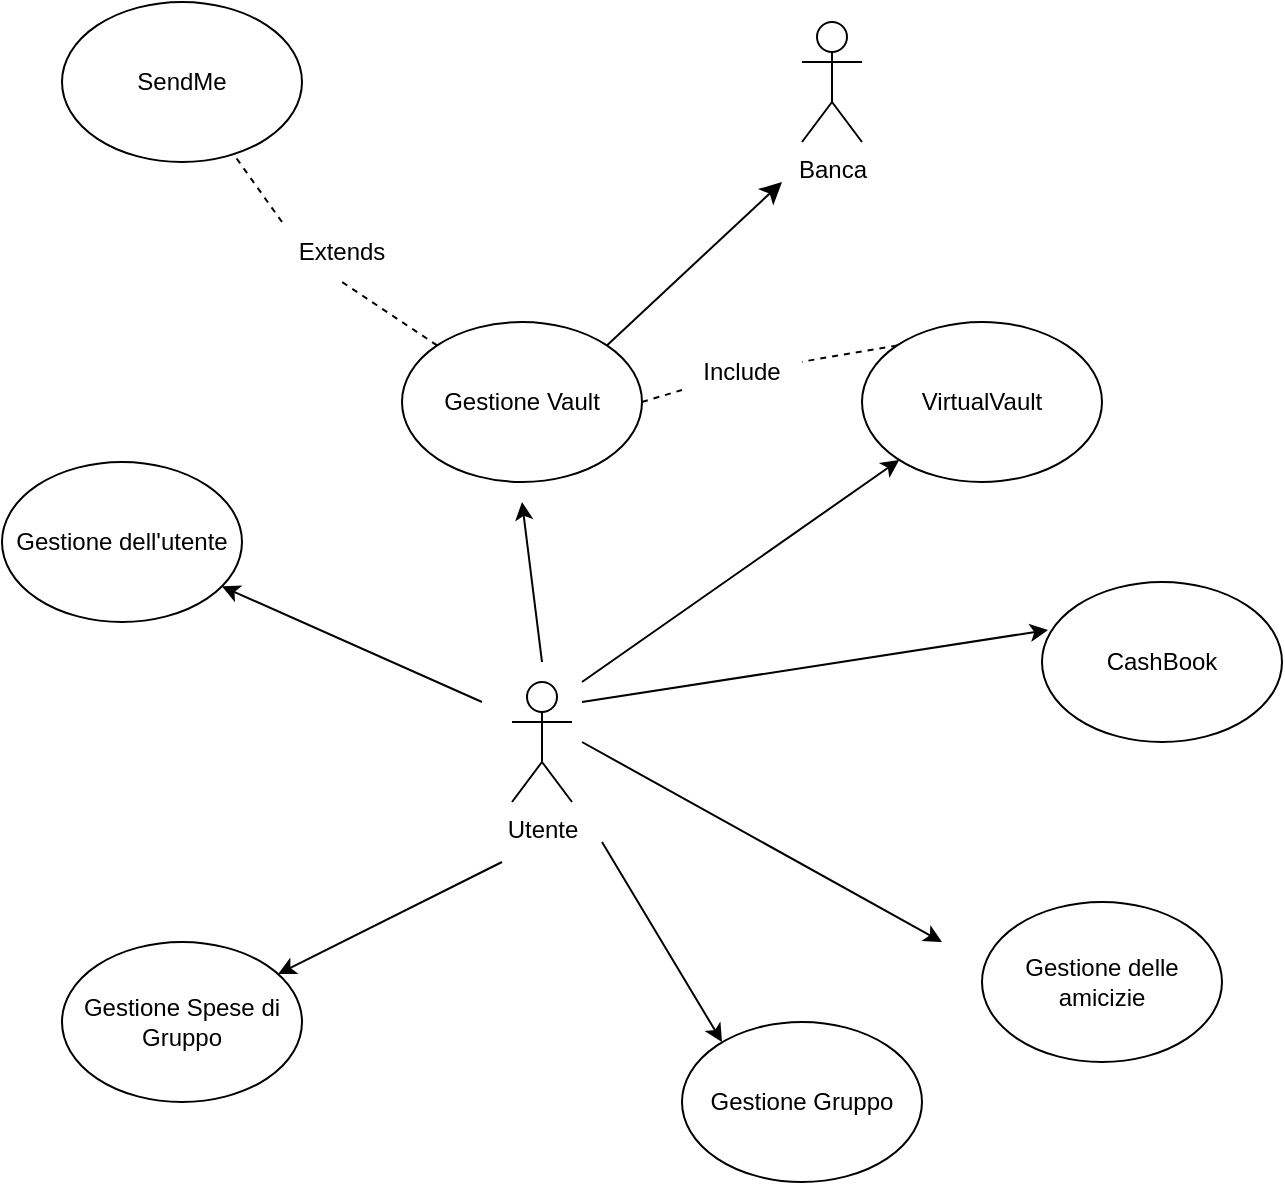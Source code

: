 <mxfile version="26.0.5">
  <diagram name="Pagina-1" id="mkBwnGq1V9i1GL2uGmrC">
    <mxGraphModel dx="1674" dy="796" grid="1" gridSize="10" guides="1" tooltips="1" connect="1" arrows="1" fold="1" page="1" pageScale="1" pageWidth="827" pageHeight="1169" math="0" shadow="0">
      <root>
        <mxCell id="0" />
        <mxCell id="1" parent="0" />
        <mxCell id="2J2oXAtWp3yYPxrXhNg_-1" value="Gestione dell&#39;utente" style="ellipse;whiteSpace=wrap;html=1;" parent="1" vertex="1">
          <mxGeometry x="40" y="240" width="120" height="80" as="geometry" />
        </mxCell>
        <mxCell id="kn7xwdK2tV5x-kCpds1d-3" style="edgeStyle=none;curved=1;rounded=0;orthogonalLoop=1;jettySize=auto;html=1;exitX=1;exitY=0;exitDx=0;exitDy=0;fontSize=12;startSize=8;endSize=8;" edge="1" parent="1" source="2J2oXAtWp3yYPxrXhNg_-2">
          <mxGeometry relative="1" as="geometry">
            <mxPoint x="430" y="100" as="targetPoint" />
          </mxGeometry>
        </mxCell>
        <mxCell id="2J2oXAtWp3yYPxrXhNg_-2" value="Gestione Vault" style="ellipse;whiteSpace=wrap;html=1;" parent="1" vertex="1">
          <mxGeometry x="240" y="170" width="120" height="80" as="geometry" />
        </mxCell>
        <mxCell id="2J2oXAtWp3yYPxrXhNg_-3" value="SendMe" style="ellipse;whiteSpace=wrap;html=1;" parent="1" vertex="1">
          <mxGeometry x="70" y="10" width="120" height="80" as="geometry" />
        </mxCell>
        <mxCell id="2J2oXAtWp3yYPxrXhNg_-4" value="Gestione Spese di Gruppo" style="ellipse;whiteSpace=wrap;html=1;" parent="1" vertex="1">
          <mxGeometry x="70" y="480" width="120" height="80" as="geometry" />
        </mxCell>
        <mxCell id="2J2oXAtWp3yYPxrXhNg_-5" value="Gestione Gruppo" style="ellipse;whiteSpace=wrap;html=1;" parent="1" vertex="1">
          <mxGeometry x="380" y="520" width="120" height="80" as="geometry" />
        </mxCell>
        <mxCell id="2J2oXAtWp3yYPxrXhNg_-6" value="Gestione delle amicizie" style="ellipse;whiteSpace=wrap;html=1;" parent="1" vertex="1">
          <mxGeometry x="530" y="460" width="120" height="80" as="geometry" />
        </mxCell>
        <mxCell id="2J2oXAtWp3yYPxrXhNg_-7" value="CashBook" style="ellipse;whiteSpace=wrap;html=1;" parent="1" vertex="1">
          <mxGeometry x="560" y="300" width="120" height="80" as="geometry" />
        </mxCell>
        <mxCell id="2J2oXAtWp3yYPxrXhNg_-8" value="VirtualVault" style="ellipse;whiteSpace=wrap;html=1;" parent="1" vertex="1">
          <mxGeometry x="470" y="170" width="120" height="80" as="geometry" />
        </mxCell>
        <mxCell id="2J2oXAtWp3yYPxrXhNg_-9" value="Utente" style="shape=umlActor;verticalLabelPosition=bottom;verticalAlign=top;html=1;outlineConnect=0;direction=east;" parent="1" vertex="1">
          <mxGeometry x="295" y="350" width="30" height="60" as="geometry" />
        </mxCell>
        <mxCell id="2J2oXAtWp3yYPxrXhNg_-11" value="Extends" style="text;html=1;align=center;verticalAlign=middle;whiteSpace=wrap;rounded=0;" parent="1" vertex="1">
          <mxGeometry x="180" y="120" width="60" height="30" as="geometry" />
        </mxCell>
        <mxCell id="2J2oXAtWp3yYPxrXhNg_-12" value="" style="endArrow=none;dashed=1;html=1;rounded=0;entryX=0.5;entryY=1;entryDx=0;entryDy=0;" parent="1" source="2J2oXAtWp3yYPxrXhNg_-2" target="2J2oXAtWp3yYPxrXhNg_-11" edge="1">
          <mxGeometry width="50" height="50" relative="1" as="geometry">
            <mxPoint x="400" y="290" as="sourcePoint" />
            <mxPoint x="450" y="240" as="targetPoint" />
          </mxGeometry>
        </mxCell>
        <mxCell id="2J2oXAtWp3yYPxrXhNg_-13" value="" style="endArrow=none;dashed=1;html=1;rounded=0;exitX=0;exitY=0;exitDx=0;exitDy=0;" parent="1" source="2J2oXAtWp3yYPxrXhNg_-11" target="2J2oXAtWp3yYPxrXhNg_-3" edge="1">
          <mxGeometry width="50" height="50" relative="1" as="geometry">
            <mxPoint x="180" y="90" as="sourcePoint" />
            <mxPoint x="450" y="240" as="targetPoint" />
          </mxGeometry>
        </mxCell>
        <mxCell id="2J2oXAtWp3yYPxrXhNg_-15" value="" style="endArrow=classic;html=1;rounded=0;" parent="1" edge="1">
          <mxGeometry width="50" height="50" relative="1" as="geometry">
            <mxPoint x="310" y="340" as="sourcePoint" />
            <mxPoint x="300" y="260" as="targetPoint" />
          </mxGeometry>
        </mxCell>
        <mxCell id="2J2oXAtWp3yYPxrXhNg_-16" value="Banca" style="shape=umlActor;verticalLabelPosition=bottom;verticalAlign=top;html=1;outlineConnect=0;direction=east;" parent="1" vertex="1">
          <mxGeometry x="440" y="20" width="30" height="60" as="geometry" />
        </mxCell>
        <mxCell id="2J2oXAtWp3yYPxrXhNg_-18" value="" style="endArrow=classic;html=1;rounded=0;" parent="1" target="2J2oXAtWp3yYPxrXhNg_-1" edge="1">
          <mxGeometry width="50" height="50" relative="1" as="geometry">
            <mxPoint x="280" y="360" as="sourcePoint" />
            <mxPoint x="450" y="340" as="targetPoint" />
          </mxGeometry>
        </mxCell>
        <mxCell id="2J2oXAtWp3yYPxrXhNg_-19" value="" style="endArrow=classic;html=1;rounded=0;" parent="1" target="2J2oXAtWp3yYPxrXhNg_-4" edge="1">
          <mxGeometry width="50" height="50" relative="1" as="geometry">
            <mxPoint x="290" y="440" as="sourcePoint" />
            <mxPoint x="450" y="440" as="targetPoint" />
          </mxGeometry>
        </mxCell>
        <mxCell id="2J2oXAtWp3yYPxrXhNg_-20" value="" style="endArrow=classic;html=1;rounded=0;" parent="1" edge="1">
          <mxGeometry width="50" height="50" relative="1" as="geometry">
            <mxPoint x="340" y="430" as="sourcePoint" />
            <mxPoint x="400" y="530" as="targetPoint" />
          </mxGeometry>
        </mxCell>
        <mxCell id="2J2oXAtWp3yYPxrXhNg_-21" value="" style="endArrow=classic;html=1;rounded=0;entryX=0.025;entryY=0.3;entryDx=0;entryDy=0;entryPerimeter=0;" parent="1" target="2J2oXAtWp3yYPxrXhNg_-7" edge="1">
          <mxGeometry width="50" height="50" relative="1" as="geometry">
            <mxPoint x="330" y="360" as="sourcePoint" />
            <mxPoint x="450" y="440" as="targetPoint" />
          </mxGeometry>
        </mxCell>
        <mxCell id="2J2oXAtWp3yYPxrXhNg_-22" value="" style="endArrow=classic;html=1;rounded=0;" parent="1" edge="1">
          <mxGeometry width="50" height="50" relative="1" as="geometry">
            <mxPoint x="330" y="380" as="sourcePoint" />
            <mxPoint x="510" y="480" as="targetPoint" />
          </mxGeometry>
        </mxCell>
        <mxCell id="2J2oXAtWp3yYPxrXhNg_-23" value="" style="endArrow=none;dashed=1;html=1;rounded=0;exitX=1;exitY=0.5;exitDx=0;exitDy=0;" parent="1" source="2J2oXAtWp3yYPxrXhNg_-2" target="2J2oXAtWp3yYPxrXhNg_-24" edge="1">
          <mxGeometry width="50" height="50" relative="1" as="geometry">
            <mxPoint x="370" y="230" as="sourcePoint" />
            <mxPoint x="500" y="380" as="targetPoint" />
          </mxGeometry>
        </mxCell>
        <mxCell id="2J2oXAtWp3yYPxrXhNg_-24" value="Include" style="text;html=1;align=center;verticalAlign=middle;whiteSpace=wrap;rounded=0;" parent="1" vertex="1">
          <mxGeometry x="380" y="180" width="60" height="30" as="geometry" />
        </mxCell>
        <mxCell id="2J2oXAtWp3yYPxrXhNg_-26" value="" style="endArrow=none;dashed=1;html=1;rounded=0;exitX=0;exitY=0;exitDx=0;exitDy=0;" parent="1" source="2J2oXAtWp3yYPxrXhNg_-8" target="2J2oXAtWp3yYPxrXhNg_-24" edge="1">
          <mxGeometry width="50" height="50" relative="1" as="geometry">
            <mxPoint x="400" y="390" as="sourcePoint" />
            <mxPoint x="450" y="340" as="targetPoint" />
          </mxGeometry>
        </mxCell>
        <mxCell id="2J2oXAtWp3yYPxrXhNg_-27" value="" style="endArrow=classic;html=1;rounded=0;" parent="1" target="2J2oXAtWp3yYPxrXhNg_-8" edge="1">
          <mxGeometry width="50" height="50" relative="1" as="geometry">
            <mxPoint x="330" y="350" as="sourcePoint" />
            <mxPoint x="400" y="340" as="targetPoint" />
          </mxGeometry>
        </mxCell>
      </root>
    </mxGraphModel>
  </diagram>
</mxfile>

